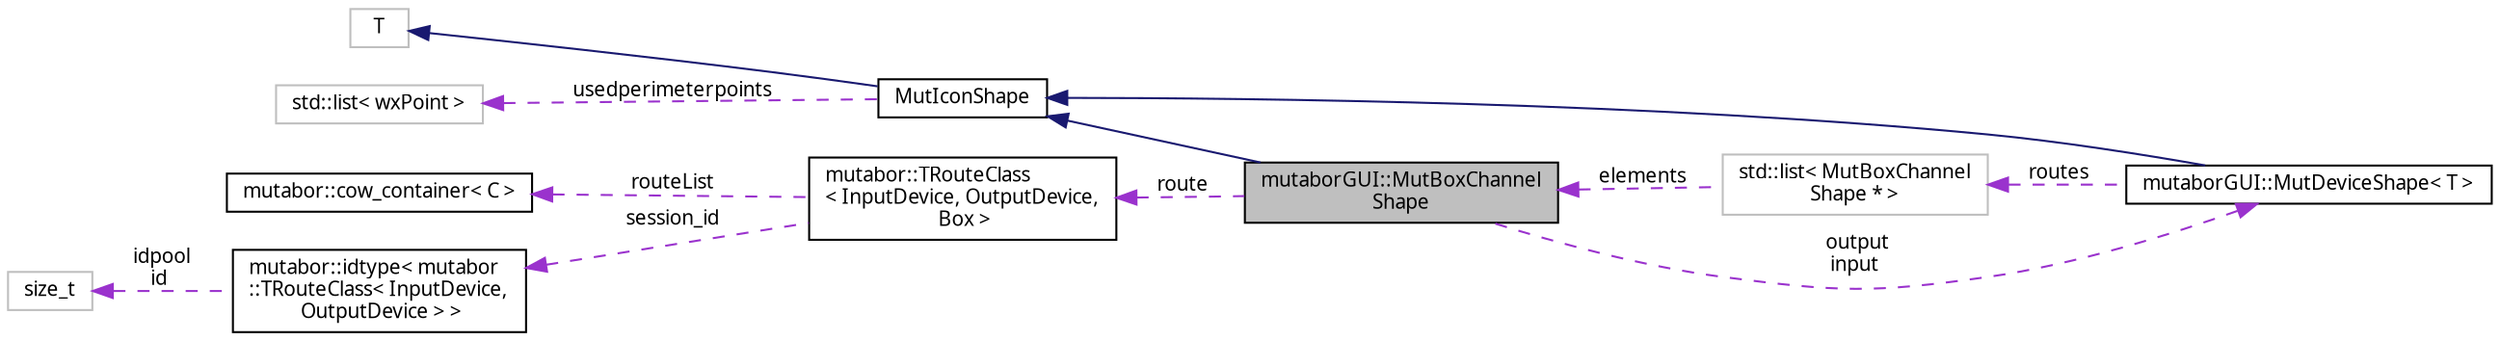 digraph "mutaborGUI::MutBoxChannelShape"
{
  edge [fontname="Sans",fontsize="10",labelfontname="Sans",labelfontsize="10"];
  node [fontname="Sans",fontsize="10",shape=record];
  rankdir="LR";
  Node3 [label="mutaborGUI::MutBoxChannel\lShape",height=0.2,width=0.4,color="black", fillcolor="grey75", style="filled", fontcolor="black"];
  Node4 -> Node3 [dir="back",color="midnightblue",fontsize="10",style="solid",fontname="Sans"];
  Node4 [label="MutIconShape",height=0.2,width=0.4,color="black", fillcolor="white", style="filled",URL="$d5/d12/classMutIconShapeClass.html",tooltip="An icon control with static text. "];
  Node5 -> Node4 [dir="back",color="midnightblue",fontsize="10",style="solid",fontname="Sans"];
  Node5 [label="T",height=0.2,width=0.4,color="grey75", fillcolor="white", style="filled"];
  Node6 -> Node4 [dir="back",color="darkorchid3",fontsize="10",style="dashed",label=" usedperimeterpoints" ,fontname="Sans"];
  Node6 [label="std::list\< wxPoint \>",height=0.2,width=0.4,color="grey75", fillcolor="white", style="filled"];
  Node7 -> Node3 [dir="back",color="darkorchid3",fontsize="10",style="dashed",label=" route" ,fontname="Sans"];
  Node7 [label="mutabor::TRouteClass\l\< InputDevice, OutputDevice,\l Box \>",height=0.2,width=0.4,color="black", fillcolor="white", style="filled",URL="$db/d05/classmutabor_1_1TRouteClass.html"];
  Node8 -> Node7 [dir="back",color="darkorchid3",fontsize="10",style="dashed",label=" routeList" ,fontname="Sans"];
  Node8 [label="mutabor::cow_container\< C \>",height=0.2,width=0.4,color="black", fillcolor="white", style="filled",URL="$df/d40/classmutabor_1_1cow__container.html"];
  Node9 -> Node7 [dir="back",color="darkorchid3",fontsize="10",style="dashed",label=" session_id" ,fontname="Sans"];
  Node9 [label="mutabor::idtype\< mutabor\l::TRouteClass\< InputDevice,\l OutputDevice \> \>",height=0.2,width=0.4,color="black", fillcolor="white", style="filled",URL="$d7/dce/classmutabor_1_1idtype.html"];
  Node10 -> Node9 [dir="back",color="darkorchid3",fontsize="10",style="dashed",label=" idpool\nid" ,fontname="Sans"];
  Node10 [label="size_t",height=0.2,width=0.4,color="grey75", fillcolor="white", style="filled"];
  Node11 -> Node3 [dir="back",color="darkorchid3",fontsize="10",style="dashed",label=" output\ninput" ,fontname="Sans"];
  Node11 [label="mutaborGUI::MutDeviceShape\< T \>",height=0.2,width=0.4,color="black", fillcolor="white", style="filled",URL="$d3/d4c/classmutaborGUI_1_1MutDeviceShape.html"];
  Node4 -> Node11 [dir="back",color="midnightblue",fontsize="10",style="solid",fontname="Sans"];
  Node12 -> Node11 [dir="back",color="darkorchid3",fontsize="10",style="dashed",label=" routes" ,fontname="Sans"];
  Node12 [label="std::list\< MutBoxChannel\lShape * \>",height=0.2,width=0.4,color="grey75", fillcolor="white", style="filled"];
  Node3 -> Node12 [dir="back",color="darkorchid3",fontsize="10",style="dashed",label=" elements" ,fontname="Sans"];
}
